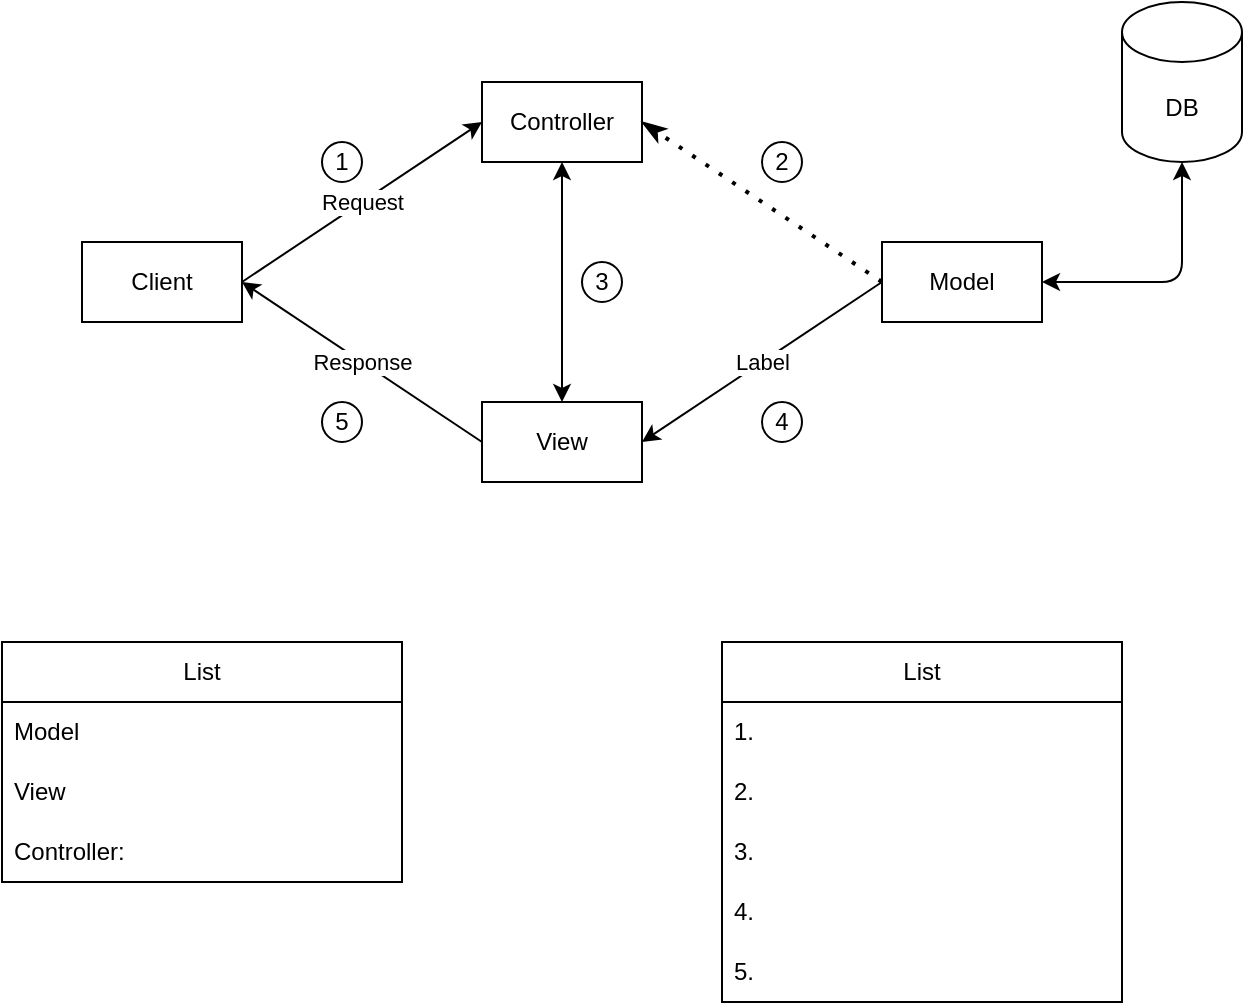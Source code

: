 <mxfile>
    <diagram id="b9o6lghG8CQw-hdTU0ZN" name="Page-1">
        <mxGraphModel dx="35" dy="26" grid="1" gridSize="10" guides="1" tooltips="1" connect="1" arrows="1" fold="1" page="1" pageScale="1" pageWidth="850" pageHeight="1100" math="0" shadow="0">
            <root>
                <mxCell id="0"/>
                <mxCell id="1" parent="0"/>
                <mxCell id="2" value="Client" style="rounded=0;whiteSpace=wrap;html=1;" vertex="1" parent="1">
                    <mxGeometry x="120" y="160" width="80" height="40" as="geometry"/>
                </mxCell>
                <mxCell id="3" value="Controller" style="rounded=0;whiteSpace=wrap;html=1;" vertex="1" parent="1">
                    <mxGeometry x="320" y="80" width="80" height="40" as="geometry"/>
                </mxCell>
                <mxCell id="4" value="View" style="rounded=0;whiteSpace=wrap;html=1;" vertex="1" parent="1">
                    <mxGeometry x="320" y="240" width="80" height="40" as="geometry"/>
                </mxCell>
                <mxCell id="5" value="Model" style="rounded=0;whiteSpace=wrap;html=1;" vertex="1" parent="1">
                    <mxGeometry x="520" y="160" width="80" height="40" as="geometry"/>
                </mxCell>
                <mxCell id="8" value="" style="endArrow=classic;html=1;exitX=1;exitY=0.5;exitDx=0;exitDy=0;entryX=0;entryY=0.5;entryDx=0;entryDy=0;" edge="1" parent="1" source="2" target="3">
                    <mxGeometry relative="1" as="geometry">
                        <mxPoint x="320" y="170" as="sourcePoint"/>
                        <mxPoint x="420" y="170" as="targetPoint"/>
                    </mxGeometry>
                </mxCell>
                <mxCell id="9" value="Request" style="edgeLabel;resizable=0;html=1;align=center;verticalAlign=middle;" connectable="0" vertex="1" parent="8">
                    <mxGeometry relative="1" as="geometry"/>
                </mxCell>
                <mxCell id="10" value="" style="endArrow=classic;html=1;exitX=0;exitY=0.5;exitDx=0;exitDy=0;" edge="1" parent="1" source="4">
                    <mxGeometry relative="1" as="geometry">
                        <mxPoint x="270" y="230" as="sourcePoint"/>
                        <mxPoint x="200" y="180" as="targetPoint"/>
                    </mxGeometry>
                </mxCell>
                <mxCell id="11" value="Response" style="edgeLabel;resizable=0;html=1;align=center;verticalAlign=middle;" connectable="0" vertex="1" parent="10">
                    <mxGeometry relative="1" as="geometry"/>
                </mxCell>
                <mxCell id="12" value="" style="endArrow=classic;html=1;exitX=0;exitY=0.5;exitDx=0;exitDy=0;entryX=1;entryY=0.5;entryDx=0;entryDy=0;" edge="1" parent="1" source="5" target="4">
                    <mxGeometry relative="1" as="geometry">
                        <mxPoint x="450" y="170" as="sourcePoint"/>
                        <mxPoint x="570" y="90.0" as="targetPoint"/>
                    </mxGeometry>
                </mxCell>
                <mxCell id="13" value="Label" style="edgeLabel;resizable=0;html=1;align=center;verticalAlign=middle;" connectable="0" vertex="1" parent="12">
                    <mxGeometry relative="1" as="geometry"/>
                </mxCell>
                <mxCell id="15" value="" style="endArrow=classicThin;dashed=1;html=1;dashPattern=1 3;strokeWidth=2;exitX=0;exitY=0.5;exitDx=0;exitDy=0;entryX=1;entryY=0.5;entryDx=0;entryDy=0;startArrow=none;startFill=0;endFill=1;" edge="1" parent="1" source="5" target="3">
                    <mxGeometry width="50" height="50" relative="1" as="geometry">
                        <mxPoint x="350" y="200" as="sourcePoint"/>
                        <mxPoint x="400" y="150" as="targetPoint"/>
                    </mxGeometry>
                </mxCell>
                <mxCell id="16" value="" style="endArrow=classic;startArrow=classic;html=1;entryX=0.5;entryY=1;entryDx=0;entryDy=0;exitX=0.5;exitY=0;exitDx=0;exitDy=0;" edge="1" parent="1" source="4" target="3">
                    <mxGeometry width="50" height="50" relative="1" as="geometry">
                        <mxPoint x="370" y="240" as="sourcePoint"/>
                        <mxPoint x="420" y="190" as="targetPoint"/>
                    </mxGeometry>
                </mxCell>
                <mxCell id="17" value="1" style="ellipse;whiteSpace=wrap;html=1;aspect=fixed;" vertex="1" parent="1">
                    <mxGeometry x="240" y="110" width="20" height="20" as="geometry"/>
                </mxCell>
                <mxCell id="18" value="5" style="ellipse;whiteSpace=wrap;html=1;aspect=fixed;" vertex="1" parent="1">
                    <mxGeometry x="240" y="240" width="20" height="20" as="geometry"/>
                </mxCell>
                <mxCell id="19" value="4" style="ellipse;whiteSpace=wrap;html=1;aspect=fixed;" vertex="1" parent="1">
                    <mxGeometry x="460" y="240" width="20" height="20" as="geometry"/>
                </mxCell>
                <mxCell id="20" value="2" style="ellipse;whiteSpace=wrap;html=1;aspect=fixed;" vertex="1" parent="1">
                    <mxGeometry x="460" y="110" width="20" height="20" as="geometry"/>
                </mxCell>
                <mxCell id="21" value="3" style="ellipse;whiteSpace=wrap;html=1;aspect=fixed;" vertex="1" parent="1">
                    <mxGeometry x="370" y="170" width="20" height="20" as="geometry"/>
                </mxCell>
                <mxCell id="22" value="DB" style="shape=cylinder3;whiteSpace=wrap;html=1;boundedLbl=1;backgroundOutline=1;size=15;" vertex="1" parent="1">
                    <mxGeometry x="640" y="40" width="60" height="80" as="geometry"/>
                </mxCell>
                <mxCell id="23" value="" style="endArrow=classic;startArrow=classic;html=1;exitX=1;exitY=0.5;exitDx=0;exitDy=0;entryX=0.5;entryY=1;entryDx=0;entryDy=0;entryPerimeter=0;" edge="1" parent="1" source="5" target="22">
                    <mxGeometry width="50" height="50" relative="1" as="geometry">
                        <mxPoint x="680" y="140" as="sourcePoint"/>
                        <mxPoint x="730" y="90" as="targetPoint"/>
                        <Array as="points">
                            <mxPoint x="670" y="180"/>
                        </Array>
                    </mxGeometry>
                </mxCell>
                <mxCell id="24" value="List" style="swimlane;fontStyle=0;childLayout=stackLayout;horizontal=1;startSize=30;horizontalStack=0;resizeParent=1;resizeParentMax=0;resizeLast=0;collapsible=1;marginBottom=0;whiteSpace=wrap;html=1;" vertex="1" parent="1">
                    <mxGeometry x="80" y="360" width="200" height="120" as="geometry">
                        <mxRectangle x="80" y="360" width="60" height="30" as="alternateBounds"/>
                    </mxGeometry>
                </mxCell>
                <mxCell id="25" value="Model" style="text;strokeColor=none;fillColor=none;align=left;verticalAlign=middle;spacingLeft=4;spacingRight=4;overflow=hidden;points=[[0,0.5],[1,0.5]];portConstraint=eastwest;rotatable=0;whiteSpace=wrap;html=1;" vertex="1" parent="24">
                    <mxGeometry y="30" width="200" height="30" as="geometry"/>
                </mxCell>
                <mxCell id="26" value="View" style="text;strokeColor=none;fillColor=none;align=left;verticalAlign=middle;spacingLeft=4;spacingRight=4;overflow=hidden;points=[[0,0.5],[1,0.5]];portConstraint=eastwest;rotatable=0;whiteSpace=wrap;html=1;" vertex="1" parent="24">
                    <mxGeometry y="60" width="200" height="30" as="geometry"/>
                </mxCell>
                <mxCell id="27" value="Controller:" style="text;strokeColor=none;fillColor=none;align=left;verticalAlign=middle;spacingLeft=4;spacingRight=4;overflow=hidden;points=[[0,0.5],[1,0.5]];portConstraint=eastwest;rotatable=0;whiteSpace=wrap;html=1;" vertex="1" parent="24">
                    <mxGeometry y="90" width="200" height="30" as="geometry"/>
                </mxCell>
                <mxCell id="30" value="List" style="swimlane;fontStyle=0;childLayout=stackLayout;horizontal=1;startSize=30;horizontalStack=0;resizeParent=1;resizeParentMax=0;resizeLast=0;collapsible=1;marginBottom=0;whiteSpace=wrap;html=1;" vertex="1" parent="1">
                    <mxGeometry x="440" y="360" width="200" height="180" as="geometry"/>
                </mxCell>
                <mxCell id="31" value="1.&amp;nbsp;" style="text;strokeColor=none;fillColor=none;align=left;verticalAlign=middle;spacingLeft=4;spacingRight=4;overflow=hidden;points=[[0,0.5],[1,0.5]];portConstraint=eastwest;rotatable=0;whiteSpace=wrap;html=1;" vertex="1" parent="30">
                    <mxGeometry y="30" width="200" height="30" as="geometry"/>
                </mxCell>
                <mxCell id="32" value="2." style="text;strokeColor=none;fillColor=none;align=left;verticalAlign=middle;spacingLeft=4;spacingRight=4;overflow=hidden;points=[[0,0.5],[1,0.5]];portConstraint=eastwest;rotatable=0;whiteSpace=wrap;html=1;" vertex="1" parent="30">
                    <mxGeometry y="60" width="200" height="30" as="geometry"/>
                </mxCell>
                <mxCell id="33" value="3." style="text;strokeColor=none;fillColor=none;align=left;verticalAlign=middle;spacingLeft=4;spacingRight=4;overflow=hidden;points=[[0,0.5],[1,0.5]];portConstraint=eastwest;rotatable=0;whiteSpace=wrap;html=1;" vertex="1" parent="30">
                    <mxGeometry y="90" width="200" height="30" as="geometry"/>
                </mxCell>
                <mxCell id="35" value="4." style="text;strokeColor=none;fillColor=none;align=left;verticalAlign=middle;spacingLeft=4;spacingRight=4;overflow=hidden;points=[[0,0.5],[1,0.5]];portConstraint=eastwest;rotatable=0;whiteSpace=wrap;html=1;" vertex="1" parent="30">
                    <mxGeometry y="120" width="200" height="30" as="geometry"/>
                </mxCell>
                <mxCell id="34" value="5." style="text;strokeColor=none;fillColor=none;align=left;verticalAlign=middle;spacingLeft=4;spacingRight=4;overflow=hidden;points=[[0,0.5],[1,0.5]];portConstraint=eastwest;rotatable=0;whiteSpace=wrap;html=1;" vertex="1" parent="30">
                    <mxGeometry y="150" width="200" height="30" as="geometry"/>
                </mxCell>
            </root>
        </mxGraphModel>
    </diagram>
</mxfile>